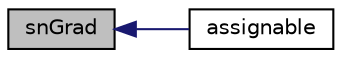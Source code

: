 digraph "snGrad"
{
  bgcolor="transparent";
  edge [fontname="Helvetica",fontsize="10",labelfontname="Helvetica",labelfontsize="10"];
  node [fontname="Helvetica",fontsize="10",shape=record];
  rankdir="LR";
  Node47 [label="snGrad",height=0.2,width=0.4,color="black", fillcolor="grey75", style="filled", fontcolor="black"];
  Node47 -> Node48 [dir="back",color="midnightblue",fontsize="10",style="solid",fontname="Helvetica"];
  Node48 [label="assignable",height=0.2,width=0.4,color="black",URL="$a22789.html#acbeb7dc057bd06ed4fbfdd907bd45ce6",tooltip="Return false: this patch field is not altered by assignment. "];
}
